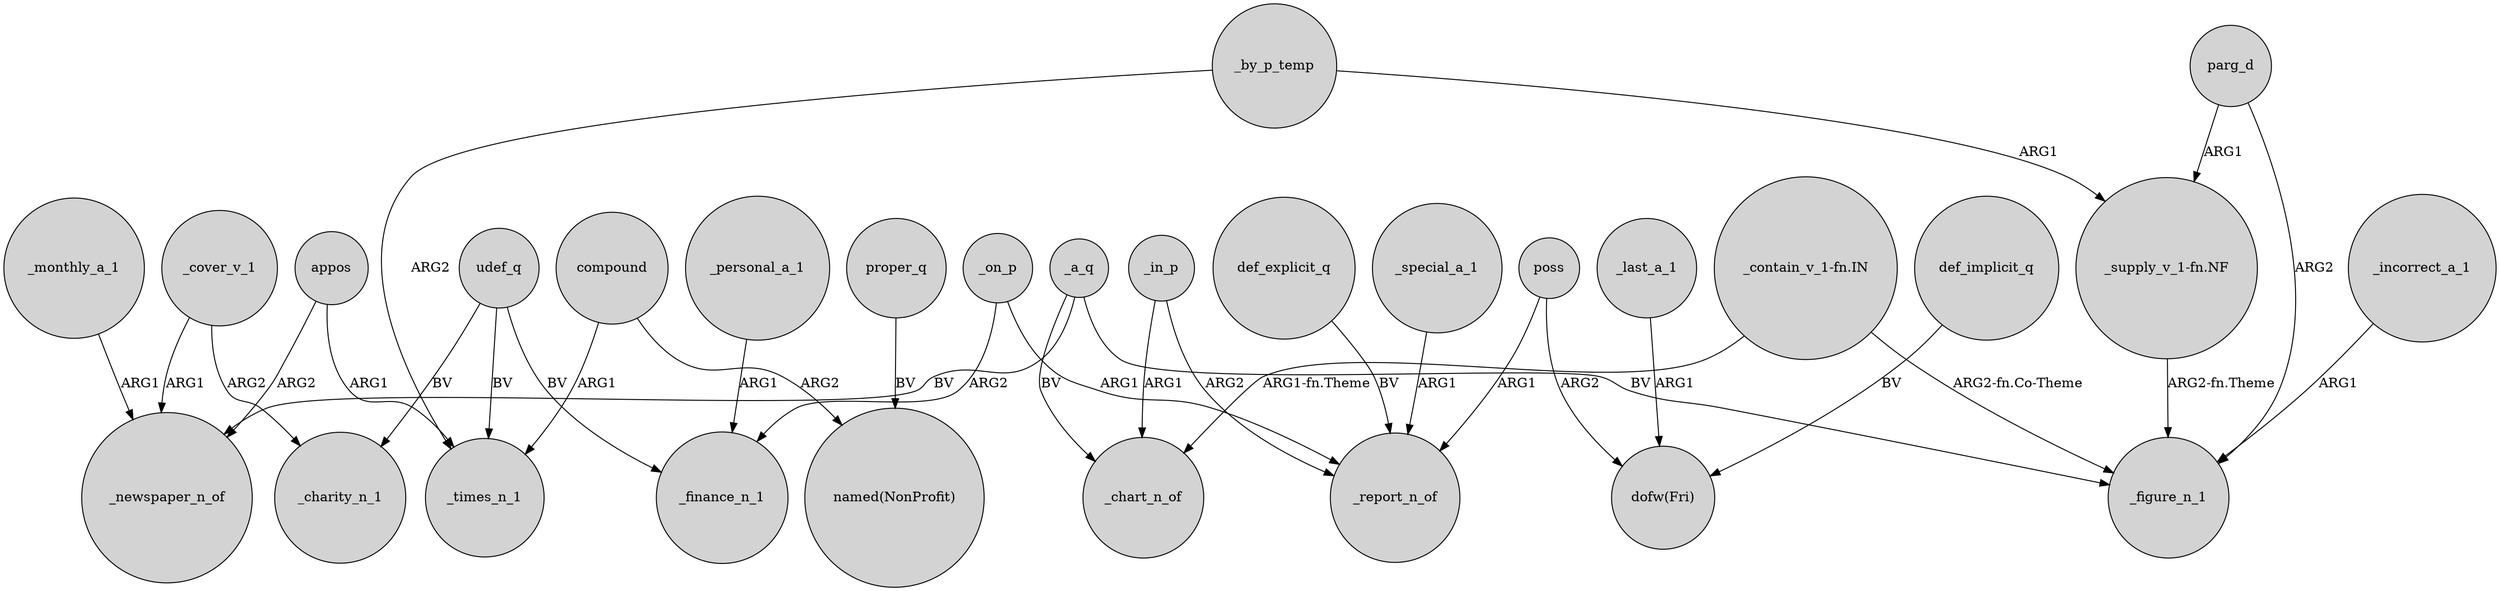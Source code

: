 digraph {
	node [shape=circle style=filled]
	"_contain_v_1-fn.IN" -> _chart_n_of [label="ARG1-fn.Theme"]
	_cover_v_1 -> _charity_n_1 [label=ARG2]
	_monthly_a_1 -> _newspaper_n_of [label=ARG1]
	_a_q -> _figure_n_1 [label=BV]
	_on_p -> _finance_n_1 [label=ARG2]
	_a_q -> _chart_n_of [label=BV]
	udef_q -> _finance_n_1 [label=BV]
	poss -> _report_n_of [label=ARG1]
	_a_q -> _newspaper_n_of [label=BV]
	_in_p -> _report_n_of [label=ARG2]
	_special_a_1 -> _report_n_of [label=ARG1]
	_last_a_1 -> "dofw(Fri)" [label=ARG1]
	appos -> _times_n_1 [label=ARG1]
	_by_p_temp -> "_supply_v_1-fn.NF" [label=ARG1]
	_by_p_temp -> _times_n_1 [label=ARG2]
	_personal_a_1 -> _finance_n_1 [label=ARG1]
	udef_q -> _times_n_1 [label=BV]
	"_supply_v_1-fn.NF" -> _figure_n_1 [label="ARG2-fn.Theme"]
	"_contain_v_1-fn.IN" -> _figure_n_1 [label="ARG2-fn.Co-Theme"]
	compound -> _times_n_1 [label=ARG1]
	poss -> "dofw(Fri)" [label=ARG2]
	proper_q -> "named(NonProfit)" [label=BV]
	_on_p -> _report_n_of [label=ARG1]
	appos -> _newspaper_n_of [label=ARG2]
	_in_p -> _chart_n_of [label=ARG1]
	compound -> "named(NonProfit)" [label=ARG2]
	_cover_v_1 -> _newspaper_n_of [label=ARG1]
	def_implicit_q -> "dofw(Fri)" [label=BV]
	udef_q -> _charity_n_1 [label=BV]
	parg_d -> _figure_n_1 [label=ARG2]
	def_explicit_q -> _report_n_of [label=BV]
	parg_d -> "_supply_v_1-fn.NF" [label=ARG1]
	_incorrect_a_1 -> _figure_n_1 [label=ARG1]
}
